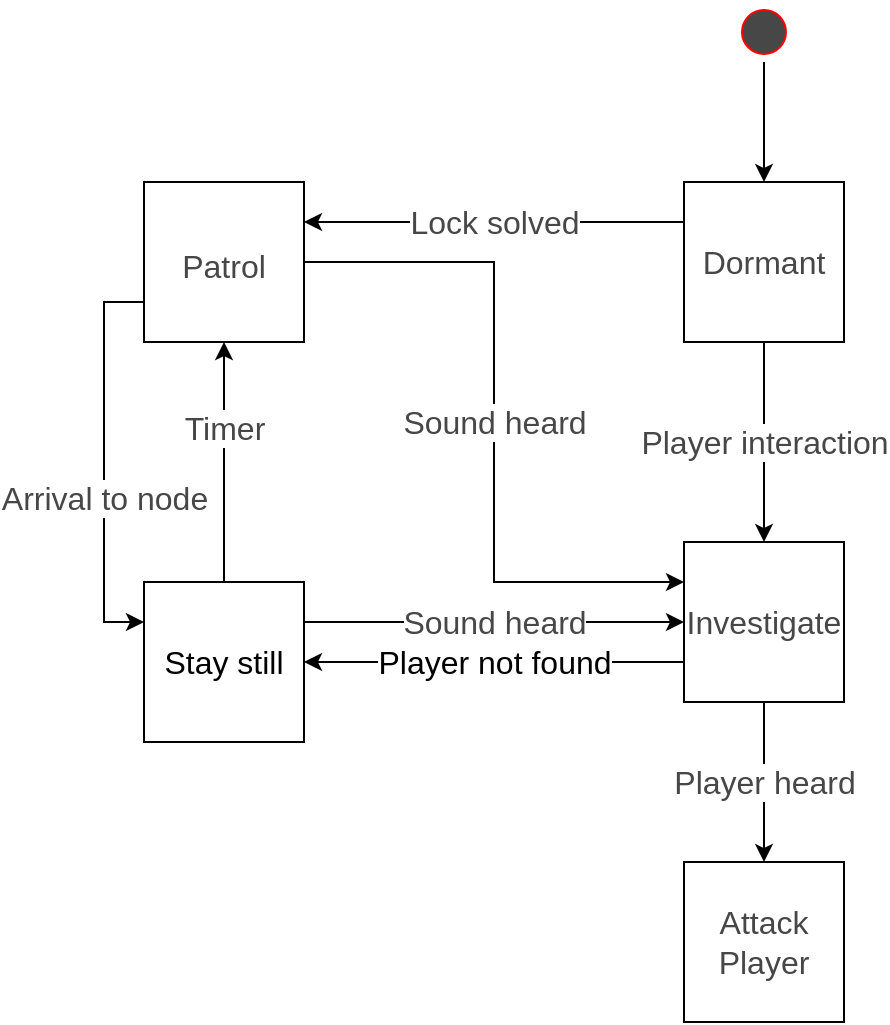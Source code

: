 <mxfile version="12.2.7" type="device" pages="1"><diagram id="yx3IVV2UiIJOYiTjkCdL" name="Page-1"><mxGraphModel dx="1038" dy="548" grid="1" gridSize="10" guides="1" tooltips="1" connect="1" arrows="1" fold="1" page="1" pageScale="1" pageWidth="827" pageHeight="1169" math="0" shadow="0"><root><mxCell id="0"/><mxCell id="1" parent="0"/><mxCell id="GQEyGtv2fu8ud-vvnmsz-19" value="Timer" style="edgeStyle=orthogonalEdgeStyle;rounded=0;orthogonalLoop=1;jettySize=auto;html=1;exitX=0.5;exitY=0;exitDx=0;exitDy=0;entryX=0.5;entryY=1;entryDx=0;entryDy=0;fontSize=16;fontColor=#474747;" parent="1" source="GQEyGtv2fu8ud-vvnmsz-1" target="GQEyGtv2fu8ud-vvnmsz-4" edge="1"><mxGeometry x="0.286" relative="1" as="geometry"><mxPoint as="offset"/></mxGeometry></mxCell><mxCell id="GQEyGtv2fu8ud-vvnmsz-21" value="Sound heard" style="edgeStyle=orthogonalEdgeStyle;rounded=0;orthogonalLoop=1;jettySize=auto;html=1;exitX=1;exitY=0.25;exitDx=0;exitDy=0;entryX=0;entryY=0.5;entryDx=0;entryDy=0;fontSize=16;fontColor=#474747;" parent="1" source="GQEyGtv2fu8ud-vvnmsz-1" target="GQEyGtv2fu8ud-vvnmsz-7" edge="1"><mxGeometry relative="1" as="geometry"/></mxCell><mxCell id="GQEyGtv2fu8ud-vvnmsz-1" value="&lt;font style=&quot;font-size: 16px&quot;&gt;Stay still&lt;/font&gt;" style="rounded=0;whiteSpace=wrap;html=1;" parent="1" vertex="1"><mxGeometry x="160" y="640" width="80" height="80" as="geometry"/></mxCell><mxCell id="5P3txwylh1K61WXwvPEU-3" style="edgeStyle=orthogonalEdgeStyle;rounded=0;orthogonalLoop=1;jettySize=auto;html=1;exitX=0.5;exitY=1;exitDx=0;exitDy=0;entryX=0.5;entryY=0;entryDx=0;entryDy=0;" edge="1" parent="1" source="GQEyGtv2fu8ud-vvnmsz-2" target="GQEyGtv2fu8ud-vvnmsz-11"><mxGeometry relative="1" as="geometry"/></mxCell><mxCell id="GQEyGtv2fu8ud-vvnmsz-2" value="&lt;br&gt;" style="ellipse;html=1;shape=startState;fillColor=#474747;strokeColor=#ff0000;fontColor=#474747;fontSize=24;" parent="1" vertex="1"><mxGeometry x="455" y="350" width="30" height="30" as="geometry"/></mxCell><mxCell id="GQEyGtv2fu8ud-vvnmsz-15" value="Sound heard" style="edgeStyle=orthogonalEdgeStyle;rounded=0;orthogonalLoop=1;jettySize=auto;html=1;exitX=1;exitY=0.5;exitDx=0;exitDy=0;entryX=0;entryY=0.25;entryDx=0;entryDy=0;fontSize=16;fontColor=#474747;" parent="1" source="GQEyGtv2fu8ud-vvnmsz-4" target="GQEyGtv2fu8ud-vvnmsz-7" edge="1"><mxGeometry relative="1" as="geometry"/></mxCell><mxCell id="GQEyGtv2fu8ud-vvnmsz-20" value="Arrival to node" style="edgeStyle=orthogonalEdgeStyle;rounded=0;orthogonalLoop=1;jettySize=auto;html=1;exitX=0;exitY=0.75;exitDx=0;exitDy=0;entryX=0;entryY=0.25;entryDx=0;entryDy=0;fontSize=16;fontColor=#474747;" parent="1" source="GQEyGtv2fu8ud-vvnmsz-4" target="GQEyGtv2fu8ud-vvnmsz-1" edge="1"><mxGeometry x="0.182" relative="1" as="geometry"><mxPoint as="offset"/></mxGeometry></mxCell><mxCell id="GQEyGtv2fu8ud-vvnmsz-4" value="&lt;font style=&quot;font-size: 16px&quot;&gt;Patrol&lt;br&gt;&lt;/font&gt;" style="rounded=0;whiteSpace=wrap;html=1;fillColor=#FFFFFF;fontSize=24;fontColor=#474747;" parent="1" vertex="1"><mxGeometry x="160" y="440" width="80" height="80" as="geometry"/></mxCell><mxCell id="GQEyGtv2fu8ud-vvnmsz-16" value="Player heard" style="edgeStyle=orthogonalEdgeStyle;rounded=0;orthogonalLoop=1;jettySize=auto;html=1;exitX=0.5;exitY=1;exitDx=0;exitDy=0;entryX=0.5;entryY=0;entryDx=0;entryDy=0;fontSize=16;fontColor=#474747;" parent="1" source="GQEyGtv2fu8ud-vvnmsz-7" target="GQEyGtv2fu8ud-vvnmsz-9" edge="1"><mxGeometry relative="1" as="geometry"/></mxCell><mxCell id="5P3txwylh1K61WXwvPEU-8" value="Player not found" style="edgeStyle=orthogonalEdgeStyle;rounded=0;orthogonalLoop=1;jettySize=auto;html=1;exitX=0;exitY=0.75;exitDx=0;exitDy=0;entryX=1;entryY=0.5;entryDx=0;entryDy=0;fontSize=16;" edge="1" parent="1" source="GQEyGtv2fu8ud-vvnmsz-7" target="GQEyGtv2fu8ud-vvnmsz-1"><mxGeometry relative="1" as="geometry"/></mxCell><mxCell id="GQEyGtv2fu8ud-vvnmsz-7" value="Investigate" style="rounded=0;whiteSpace=wrap;html=1;fillColor=#FFFFFF;fontSize=16;fontColor=#474747;" parent="1" vertex="1"><mxGeometry x="430" y="620" width="80" height="80" as="geometry"/></mxCell><mxCell id="GQEyGtv2fu8ud-vvnmsz-9" value="Attack Player" style="rounded=0;whiteSpace=wrap;html=1;fillColor=#FFFFFF;fontSize=16;fontColor=#474747;" parent="1" vertex="1"><mxGeometry x="430" y="780" width="80" height="80" as="geometry"/></mxCell><mxCell id="GQEyGtv2fu8ud-vvnmsz-13" value="Player interaction" style="edgeStyle=orthogonalEdgeStyle;rounded=0;orthogonalLoop=1;jettySize=auto;html=1;exitX=0.5;exitY=1;exitDx=0;exitDy=0;entryX=0.5;entryY=0;entryDx=0;entryDy=0;fontSize=16;fontColor=#474747;" parent="1" source="GQEyGtv2fu8ud-vvnmsz-11" target="GQEyGtv2fu8ud-vvnmsz-7" edge="1"><mxGeometry relative="1" as="geometry"/></mxCell><mxCell id="GQEyGtv2fu8ud-vvnmsz-14" value="Lock solved" style="edgeStyle=orthogonalEdgeStyle;rounded=0;orthogonalLoop=1;jettySize=auto;html=1;exitX=0;exitY=0.25;exitDx=0;exitDy=0;fontSize=16;fontColor=#474747;entryX=1;entryY=0.25;entryDx=0;entryDy=0;" parent="1" source="GQEyGtv2fu8ud-vvnmsz-11" target="GQEyGtv2fu8ud-vvnmsz-4" edge="1"><mxGeometry relative="1" as="geometry"/></mxCell><mxCell id="GQEyGtv2fu8ud-vvnmsz-11" value="Dormant" style="rounded=0;whiteSpace=wrap;html=1;fillColor=#FFFFFF;fontSize=16;fontColor=#474747;" parent="1" vertex="1"><mxGeometry x="430" y="440" width="80" height="80" as="geometry"/></mxCell></root></mxGraphModel></diagram></mxfile>